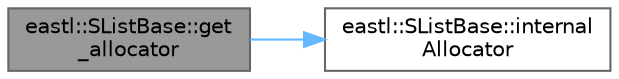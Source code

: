 digraph "eastl::SListBase::get_allocator"
{
 // LATEX_PDF_SIZE
  bgcolor="transparent";
  edge [fontname=Helvetica,fontsize=10,labelfontname=Helvetica,labelfontsize=10];
  node [fontname=Helvetica,fontsize=10,shape=box,height=0.2,width=0.4];
  rankdir="LR";
  Node1 [id="Node000001",label="eastl::SListBase::get\l_allocator",height=0.2,width=0.4,color="gray40", fillcolor="grey60", style="filled", fontcolor="black",tooltip=" "];
  Node1 -> Node2 [id="edge2_Node000001_Node000002",color="steelblue1",style="solid",tooltip=" "];
  Node2 [id="Node000002",label="eastl::SListBase::internal\lAllocator",height=0.2,width=0.4,color="grey40", fillcolor="white", style="filled",URL="$structeastl_1_1_s_list_base.html#ad5bd1878b176d6ff6cd70458ed2faaae",tooltip=" "];
}
